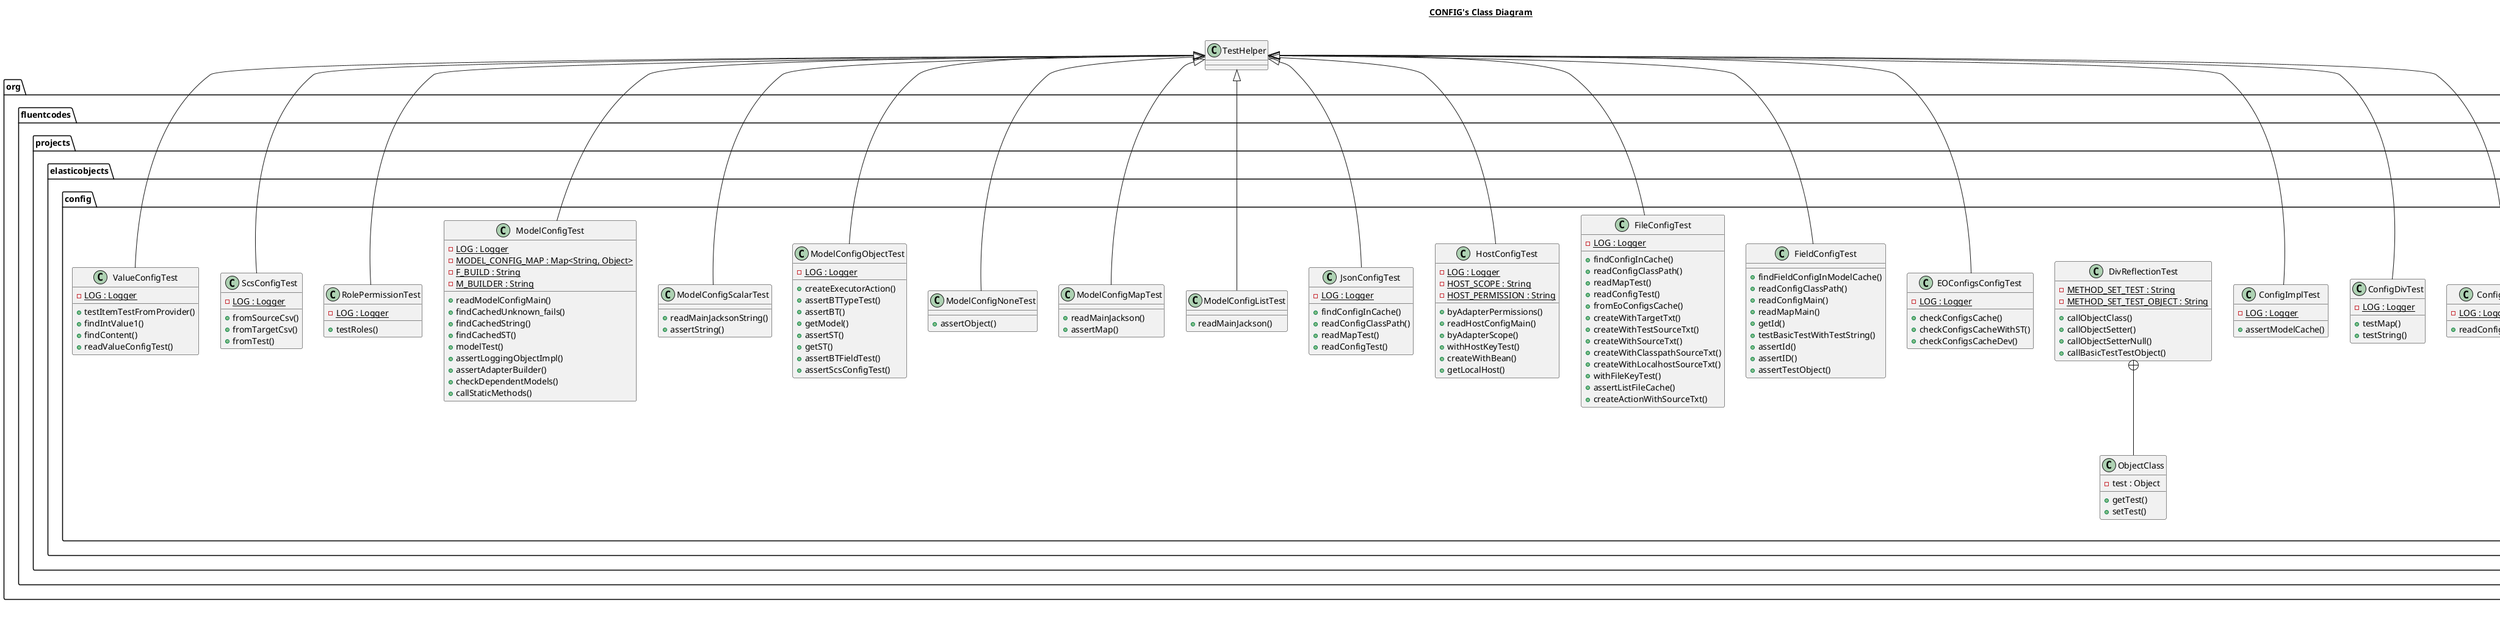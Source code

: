 @startuml

title __CONFIG's Class Diagram__\n

  package org.fluentcodes.projects.elasticobjects {
    package org.fluentcodes.projects.elasticobjects.config {
      class ConfigConfigTest {
          {static} - LOG : Logger
          + readConfigConfigMain()
      }
    }
  }
  

  package org.fluentcodes.projects.elasticobjects {
    package org.fluentcodes.projects.elasticobjects.config {
      class ConfigDivTest {
          {static} - LOG : Logger
          + testMap()
          + testString()
      }
    }
  }
  

  package org.fluentcodes.projects.elasticobjects {
    package org.fluentcodes.projects.elasticobjects.config {
      class ConfigImplTest {
          {static} - LOG : Logger
          + assertModelCache()
      }
    }
  }
  

  package org.fluentcodes.projects.elasticobjects {
    package org.fluentcodes.projects.elasticobjects.config {
      class ConfigsModelTest {
          + devFindClassBTQualified()
          + devFindClassBT()
          + checkModelCalls()
      }
    }
  }
  

  package org.fluentcodes.projects.elasticobjects {
    package org.fluentcodes.projects.elasticobjects.config {
      class DbParamsTest {
          + initDbParams()
      }
    }
  }
  

  package org.fluentcodes.projects.elasticobjects {
    package org.fluentcodes.projects.elasticobjects.config {
      class DivReflectionTest {
          {static} - METHOD_SET_TEST : String
          {static} - METHOD_SET_TEST_OBJECT : String
          + callObjectClass()
          + callObjectSetter()
          + callObjectSetterNull()
          + callBasicTestTestObject()
      }
    }
  }
  

  package org.fluentcodes.projects.elasticobjects {
    package org.fluentcodes.projects.elasticobjects.config {
      class ObjectClass {
          - test : Object
          + getTest()
          + setTest()
      }
    }
  }
  

  package org.fluentcodes.projects.elasticobjects {
    package org.fluentcodes.projects.elasticobjects.config {
      class EOConfigsConfigTest {
          {static} - LOG : Logger
          + checkConfigsCache()
          + checkConfigsCacheWithST()
          + checkConfigsCacheDev()
      }
    }
  }
  

  package org.fluentcodes.projects.elasticobjects {
    package org.fluentcodes.projects.elasticobjects.config {
      class EoParamsTest {
          + initDbParams()
      }
    }
  }
  

  package org.fluentcodes.projects.elasticobjects {
    package org.fluentcodes.projects.elasticobjects.config {
      class FieldConfigTest {
          + findFieldConfigInModelCache()
          + readConfigClassPath()
          + readConfigMain()
          + readMapMain()
          + getId()
          + testBasicTestWithTestString()
          + assertId()
          + assertID()
          + assertTestObject()
      }
    }
  }
  

  package org.fluentcodes.projects.elasticobjects {
    package org.fluentcodes.projects.elasticobjects.config {
      class FileConfigTest {
          {static} - LOG : Logger
          + findConfigInCache()
          + readConfigClassPath()
          + readMapTest()
          + readConfigTest()
          + fromEoConfigsCache()
          + createWithTargetTxt()
          + createWithTestSourceTxt()
          + createWithSourceTxt()
          + createWithClasspathSourceTxt()
          + createWithLocalhostSourceTxt()
          + withFileKeyTest()
          + assertListFileCache()
          + createActionWithSourceTxt()
      }
    }
  }
  

  package org.fluentcodes.projects.elasticobjects {
    package org.fluentcodes.projects.elasticobjects.config {
      class HostConfigTest {
          {static} - LOG : Logger
          {static} - HOST_SCOPE : String
          {static} - HOST_PERMISSION : String
          + byAdapterPermissions()
          + readHostConfigMain()
          + byAdapterScope()
          + withHostKeyTest()
          + createWithBean()
          + getLocalHost()
      }
    }
  }
  

  package org.fluentcodes.projects.elasticobjects {
    package org.fluentcodes.projects.elasticobjects.config {
      class JsonConfigTest {
          {static} - LOG : Logger
          + findConfigInCache()
          + readConfigClassPath()
          + readMapTest()
          + readConfigTest()
      }
    }
  }
  

  package org.fluentcodes.projects.elasticobjects {
    package org.fluentcodes.projects.elasticobjects.config {
      class ModelConfigDevTest {
          {static} - LOG : Logger
      }
    }
  }
  

  package org.fluentcodes.projects.elasticobjects {
    package org.fluentcodes.projects.elasticobjects.config {
      class ModelConfigListTest {
          + readMainJackson()
      }
    }
  }
  

  package org.fluentcodes.projects.elasticobjects {
    package org.fluentcodes.projects.elasticobjects.config {
      class ModelConfigMapTest {
          + readMainJackson()
          + assertMap()
      }
    }
  }
  

  package org.fluentcodes.projects.elasticobjects {
    package org.fluentcodes.projects.elasticobjects.config {
      class ModelConfigNoneTest {
          + assertObject()
      }
    }
  }
  

  package org.fluentcodes.projects.elasticobjects {
    package org.fluentcodes.projects.elasticobjects.config {
      class ModelConfigObjectTest {
          {static} - LOG : Logger
          + createExecutorAction()
          + assertBTTypeTest()
          + assertBT()
          + getModel()
          + assertST()
          + getST()
          + assertBTFieldTest()
          + assertScsConfigTest()
      }
    }
  }
  

  package org.fluentcodes.projects.elasticobjects {
    package org.fluentcodes.projects.elasticobjects.config {
      class ModelConfigScalarTest {
          + readMainJacksonString()
          + assertString()
      }
    }
  }
  

  package org.fluentcodes.projects.elasticobjects {
    package org.fluentcodes.projects.elasticobjects.config {
      class ModelConfigTest {
          {static} - LOG : Logger
          {static} - MODEL_CONFIG_MAP : Map<String, Object>
          {static} - F_BUILD : String
          {static} - M_BUILDER : String
          + readModelConfigMain()
          + findCachedUnknown_fails()
          + findCachedString()
          + findCachedST()
          + modelTest()
          + assertLoggingObjectImpl()
          + assertAdapterBuilder()
          + checkDependentModels()
          + callStaticMethods()
      }
    }
  }
  

  package org.fluentcodes.projects.elasticobjects {
    package org.fluentcodes.projects.elasticobjects.config {
      class ModelShapeTypesTest {
          {static} - LOG : Logger
          + testTypeClasses()
          + testTypeObjects()
          - testTypeClass()
          - testTypeObject()
      }
    }
  }
  

  package org.fluentcodes.projects.elasticobjects {
    package org.fluentcodes.projects.elasticobjects.config {
      class RolePermissionTest {
          {static} - LOG : Logger
          + testRoles()
      }
    }
  }
  

  package org.fluentcodes.projects.elasticobjects {
    package org.fluentcodes.projects.elasticobjects.config {
      class ScsConfigTest {
          {static} - LOG : Logger
          + fromSourceCsv()
          + fromTargetCsv()
          + fromTest()
      }
    }
  }
  

  package org.fluentcodes.projects.elasticobjects {
    package org.fluentcodes.projects.elasticobjects.config {
      class TemplateConfigTest {
          {static} - LOG : Logger
          + findCache()
          + readCacheTest()
          + readMapTest()
          + readMapMain()
      }
    }
  }
  

  package org.fluentcodes.projects.elasticobjects {
    package org.fluentcodes.projects.elasticobjects.config {
      class ValueConfigTest {
          {static} - LOG : Logger
          + testItemTestFromProvider()
          + findIntValue1()
          + findContent()
          + readValueConfigTest()
      }
    }
  }
  

  ConfigConfigTest -up-|> TestHelper
  ConfigDivTest -up-|> TestHelper
  ConfigImplTest -up-|> TestHelper
  DivReflectionTest +-down- ObjectClass
  EOConfigsConfigTest -up-|> TestHelper
  FieldConfigTest -up-|> TestHelper
  FileConfigTest -up-|> TestHelper
  HostConfigTest -up-|> TestHelper
  JsonConfigTest -up-|> TestHelper
  ModelConfigListTest -up-|> TestHelper
  ModelConfigMapTest -up-|> TestHelper
  ModelConfigNoneTest -up-|> TestHelper
  ModelConfigObjectTest -up-|> TestHelper
  ModelConfigScalarTest -up-|> TestHelper
  ModelConfigTest -up-|> TestHelper
  RolePermissionTest -up-|> TestHelper
  ScsConfigTest -up-|> TestHelper
  ValueConfigTest -up-|> TestHelper


right footer


PlantUML diagram generated by SketchIt! (https://bitbucket.org/pmesmeur/sketch.it)
For more information about this tool, please contact philippe.mesmeur@gmail.com
endfooter

@enduml
